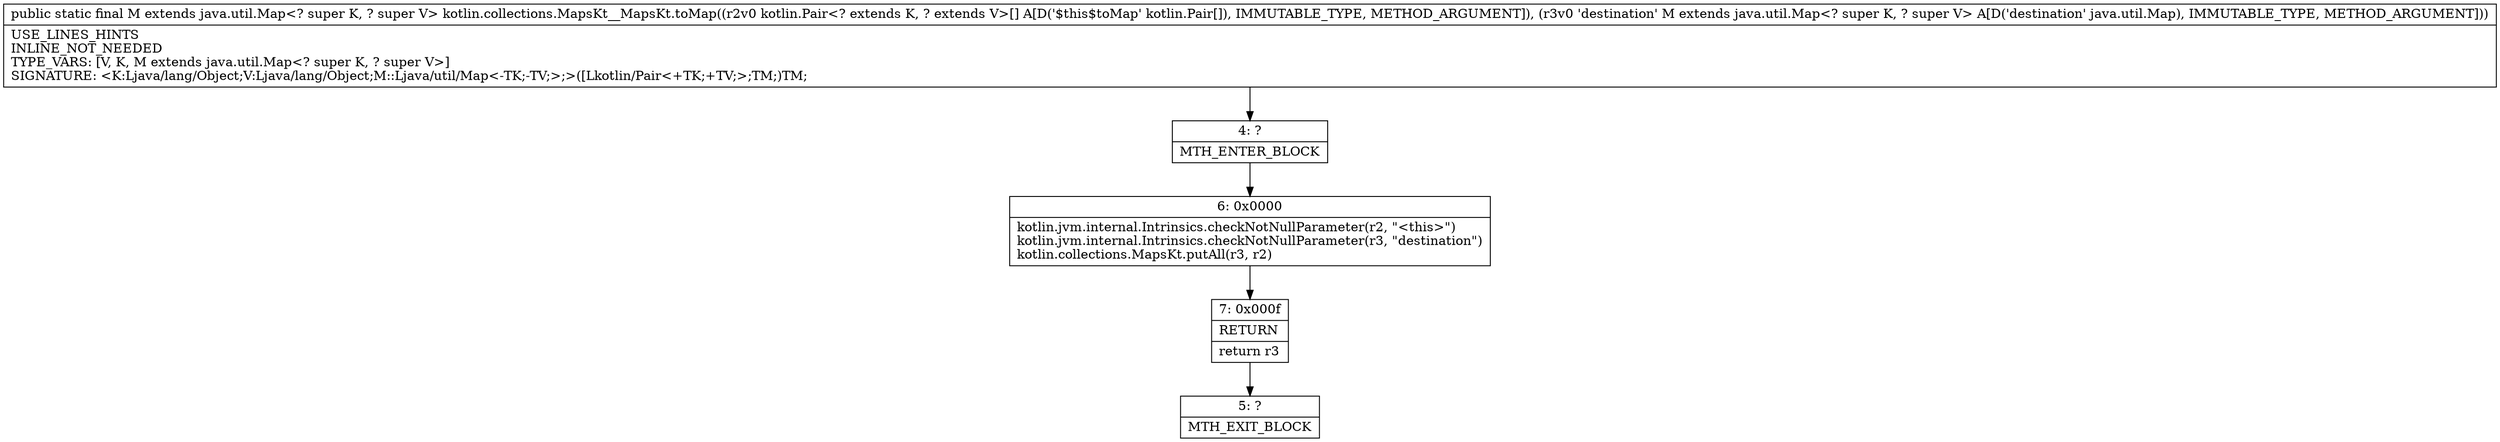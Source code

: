 digraph "CFG forkotlin.collections.MapsKt__MapsKt.toMap([Lkotlin\/Pair;Ljava\/util\/Map;)Ljava\/util\/Map;" {
Node_4 [shape=record,label="{4\:\ ?|MTH_ENTER_BLOCK\l}"];
Node_6 [shape=record,label="{6\:\ 0x0000|kotlin.jvm.internal.Intrinsics.checkNotNullParameter(r2, \"\<this\>\")\lkotlin.jvm.internal.Intrinsics.checkNotNullParameter(r3, \"destination\")\lkotlin.collections.MapsKt.putAll(r3, r2)\l}"];
Node_7 [shape=record,label="{7\:\ 0x000f|RETURN\l|return r3\l}"];
Node_5 [shape=record,label="{5\:\ ?|MTH_EXIT_BLOCK\l}"];
MethodNode[shape=record,label="{public static final M extends java.util.Map\<? super K, ? super V\> kotlin.collections.MapsKt__MapsKt.toMap((r2v0 kotlin.Pair\<? extends K, ? extends V\>[] A[D('$this$toMap' kotlin.Pair[]), IMMUTABLE_TYPE, METHOD_ARGUMENT]), (r3v0 'destination' M extends java.util.Map\<? super K, ? super V\> A[D('destination' java.util.Map), IMMUTABLE_TYPE, METHOD_ARGUMENT]))  | USE_LINES_HINTS\lINLINE_NOT_NEEDED\lTYPE_VARS: [V, K, M extends java.util.Map\<? super K, ? super V\>]\lSIGNATURE: \<K:Ljava\/lang\/Object;V:Ljava\/lang\/Object;M::Ljava\/util\/Map\<\-TK;\-TV;\>;\>([Lkotlin\/Pair\<+TK;+TV;\>;TM;)TM;\l}"];
MethodNode -> Node_4;Node_4 -> Node_6;
Node_6 -> Node_7;
Node_7 -> Node_5;
}

